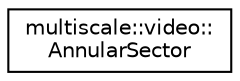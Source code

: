 digraph "Graphical Class Hierarchy"
{
  edge [fontname="Helvetica",fontsize="10",labelfontname="Helvetica",labelfontsize="10"];
  node [fontname="Helvetica",fontsize="10",shape=record];
  rankdir="LR";
  Node1 [label="multiscale::video::\lAnnularSector",height=0.2,width=0.4,color="black", fillcolor="white", style="filled",URL="$classmultiscale_1_1video_1_1AnnularSector.html"];
}
